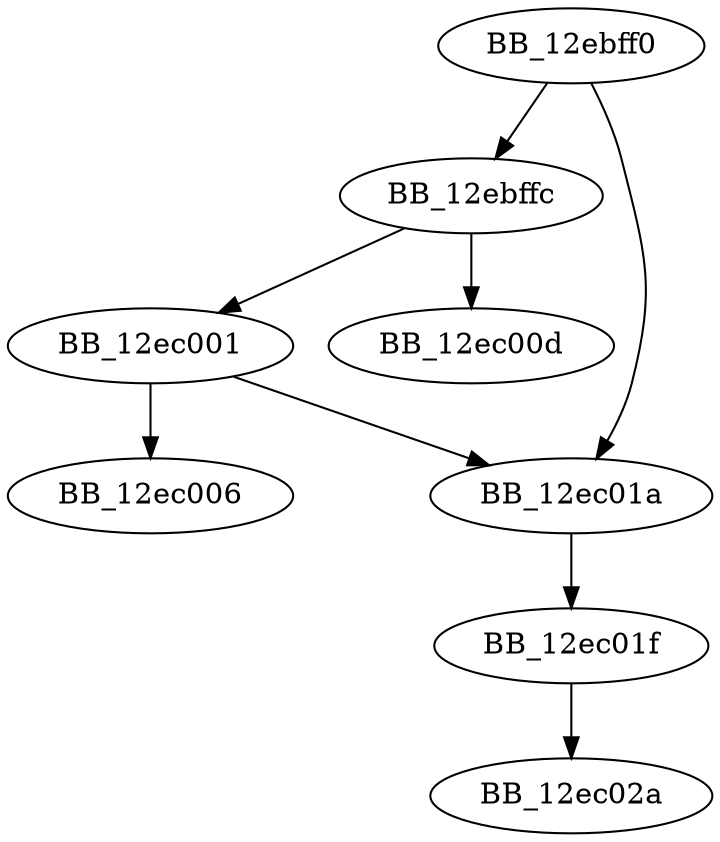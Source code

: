 DiGraph __set_error_mode{
BB_12ebff0->BB_12ebffc
BB_12ebff0->BB_12ec01a
BB_12ebffc->BB_12ec001
BB_12ebffc->BB_12ec00d
BB_12ec001->BB_12ec006
BB_12ec001->BB_12ec01a
BB_12ec01a->BB_12ec01f
BB_12ec01f->BB_12ec02a
}
